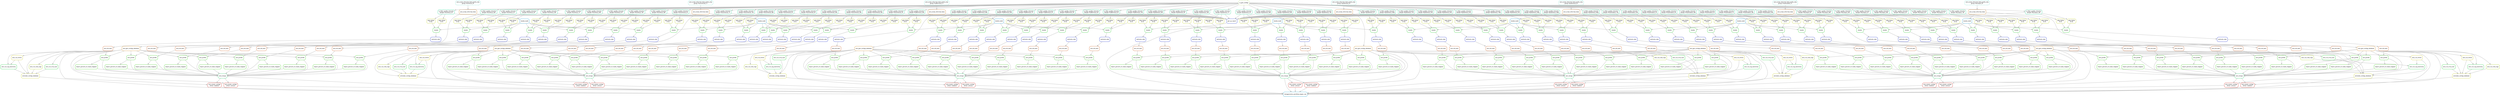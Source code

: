 digraph snakemake_dag {
    graph[bgcolor=white, margin=0];
    node[shape=box, style=rounded, fontname=sans,                 fontsize=10, penwidth=2];
    edge[penwidth=2, color=grey];
	0[label = "metagenomics_workflow_target_rule", color = "0.54 0.6 0.85", style="rounded"];
	1[label = "anvi_merge", color = "0.40 0.6 0.85", style="rounded"];
	2[label = "anvi_merge", color = "0.40 0.6 0.85", style="rounded"];
	3[label = "anvi_merge", color = "0.40 0.6 0.85", style="rounded"];
	4[label = "anvi_merge", color = "0.40 0.6 0.85", style="rounded"];
	5[label = "anvi_merge", color = "0.40 0.6 0.85", style="rounded"];
	6[label = "anvi_merge", color = "0.40 0.6 0.85", style="rounded"];
	7[label = "anvi_merge", color = "0.40 0.6 0.85", style="rounded"];
	8[label = "annotate_contigs_database", color = "0.17 0.6 0.85", style="rounded"];
	9[label = "annotate_contigs_database", color = "0.17 0.6 0.85", style="rounded"];
	10[label = "annotate_contigs_database", color = "0.17 0.6 0.85", style="rounded"];
	11[label = "annotate_contigs_database", color = "0.17 0.6 0.85", style="rounded"];
	12[label = "annotate_contigs_database", color = "0.17 0.6 0.85", style="rounded"];
	13[label = "annotate_contigs_database", color = "0.17 0.6 0.85", style="rounded"];
	14[label = "annotate_contigs_database", color = "0.17 0.6 0.85", style="rounded"];
	15[label = "gen_qc_report", color = "0.64 0.6 0.85", style="rounded"];
	16[label = "anvi_cluster_contigs\ndriver: concoct", color = "0.01 0.6 0.85", style="rounded"];
	17[label = "anvi_cluster_contigs\ndriver: concoct", color = "0.01 0.6 0.85", style="rounded"];
	18[label = "anvi_cluster_contigs\ndriver: concoct", color = "0.01 0.6 0.85", style="rounded"];
	19[label = "anvi_cluster_contigs\ndriver: concoct", color = "0.01 0.6 0.85", style="rounded"];
	20[label = "anvi_cluster_contigs\ndriver: concoct", color = "0.01 0.6 0.85", style="rounded"];
	21[label = "anvi_cluster_contigs\ndriver: concoct", color = "0.01 0.6 0.85", style="rounded"];
	22[label = "anvi_cluster_contigs\ndriver: concoct", color = "0.01 0.6 0.85", style="rounded"];
	23[label = "anvi_cluster_contigs\ndriver: maxbin2", color = "0.01 0.6 0.85", style="rounded"];
	24[label = "anvi_cluster_contigs\ndriver: maxbin2", color = "0.01 0.6 0.85", style="rounded"];
	25[label = "anvi_cluster_contigs\ndriver: maxbin2", color = "0.01 0.6 0.85", style="rounded"];
	26[label = "anvi_cluster_contigs\ndriver: maxbin2", color = "0.01 0.6 0.85", style="rounded"];
	27[label = "anvi_cluster_contigs\ndriver: maxbin2", color = "0.01 0.6 0.85", style="rounded"];
	28[label = "anvi_cluster_contigs\ndriver: maxbin2", color = "0.01 0.6 0.85", style="rounded"];
	29[label = "anvi_cluster_contigs\ndriver: maxbin2", color = "0.01 0.6 0.85", style="rounded"];
	30[label = "anvi_gen_contigs_database", color = "0.10 0.6 0.85", style="rounded"];
	31[label = "anvi_profile", color = "0.31 0.6 0.85", style="rounded"];
	32[label = "anvi_profile", color = "0.31 0.6 0.85", style="rounded"];
	33[label = "anvi_profile", color = "0.31 0.6 0.85", style="rounded"];
	34[label = "anvi_profile", color = "0.31 0.6 0.85", style="rounded"];
	35[label = "anvi_profile", color = "0.31 0.6 0.85", style="rounded"];
	36[label = "anvi_profile", color = "0.31 0.6 0.85", style="rounded"];
	37[label = "anvi_profile", color = "0.31 0.6 0.85", style="rounded"];
	38[label = "anvi_profile", color = "0.31 0.6 0.85", style="rounded"];
	39[label = "anvi_profile", color = "0.31 0.6 0.85", style="rounded"];
	40[label = "anvi_profile", color = "0.31 0.6 0.85", style="rounded"];
	41[label = "import_percent_of_reads_mapped", color = "0.30 0.6 0.85", style="rounded"];
	42[label = "import_percent_of_reads_mapped", color = "0.30 0.6 0.85", style="rounded"];
	43[label = "import_percent_of_reads_mapped", color = "0.30 0.6 0.85", style="rounded"];
	44[label = "import_percent_of_reads_mapped", color = "0.30 0.6 0.85", style="rounded"];
	45[label = "import_percent_of_reads_mapped", color = "0.30 0.6 0.85", style="rounded"];
	46[label = "import_percent_of_reads_mapped", color = "0.30 0.6 0.85", style="rounded"];
	47[label = "import_percent_of_reads_mapped", color = "0.30 0.6 0.85", style="rounded"];
	48[label = "import_percent_of_reads_mapped", color = "0.30 0.6 0.85", style="rounded"];
	49[label = "import_percent_of_reads_mapped", color = "0.30 0.6 0.85", style="rounded"];
	50[label = "import_percent_of_reads_mapped", color = "0.30 0.6 0.85", style="rounded"];
	51[label = "anvi_gen_contigs_database", color = "0.10 0.6 0.85", style="rounded"];
	52[label = "anvi_profile", color = "0.31 0.6 0.85", style="rounded"];
	53[label = "anvi_profile", color = "0.31 0.6 0.85", style="rounded"];
	54[label = "anvi_profile", color = "0.31 0.6 0.85", style="rounded"];
	55[label = "anvi_profile", color = "0.31 0.6 0.85", style="rounded"];
	56[label = "anvi_profile", color = "0.31 0.6 0.85", style="rounded"];
	57[label = "anvi_profile", color = "0.31 0.6 0.85", style="rounded"];
	58[label = "anvi_profile", color = "0.31 0.6 0.85", style="rounded"];
	59[label = "anvi_profile", color = "0.31 0.6 0.85", style="rounded"];
	60[label = "anvi_profile", color = "0.31 0.6 0.85", style="rounded"];
	61[label = "anvi_profile", color = "0.31 0.6 0.85", style="rounded"];
	62[label = "import_percent_of_reads_mapped", color = "0.30 0.6 0.85", style="rounded"];
	63[label = "import_percent_of_reads_mapped", color = "0.30 0.6 0.85", style="rounded"];
	64[label = "import_percent_of_reads_mapped", color = "0.30 0.6 0.85", style="rounded"];
	65[label = "import_percent_of_reads_mapped", color = "0.30 0.6 0.85", style="rounded"];
	66[label = "import_percent_of_reads_mapped", color = "0.30 0.6 0.85", style="rounded"];
	67[label = "import_percent_of_reads_mapped", color = "0.30 0.6 0.85", style="rounded"];
	68[label = "import_percent_of_reads_mapped", color = "0.30 0.6 0.85", style="rounded"];
	69[label = "import_percent_of_reads_mapped", color = "0.30 0.6 0.85", style="rounded"];
	70[label = "import_percent_of_reads_mapped", color = "0.30 0.6 0.85", style="rounded"];
	71[label = "import_percent_of_reads_mapped", color = "0.30 0.6 0.85", style="rounded"];
	72[label = "anvi_gen_contigs_database", color = "0.10 0.6 0.85", style="rounded"];
	73[label = "anvi_profile", color = "0.31 0.6 0.85", style="rounded"];
	74[label = "anvi_profile", color = "0.31 0.6 0.85", style="rounded"];
	75[label = "anvi_profile", color = "0.31 0.6 0.85", style="rounded"];
	76[label = "anvi_profile", color = "0.31 0.6 0.85", style="rounded"];
	77[label = "anvi_profile", color = "0.31 0.6 0.85", style="rounded"];
	78[label = "anvi_profile", color = "0.31 0.6 0.85", style="rounded"];
	79[label = "anvi_profile", color = "0.31 0.6 0.85", style="rounded"];
	80[label = "anvi_profile", color = "0.31 0.6 0.85", style="rounded"];
	81[label = "anvi_profile", color = "0.31 0.6 0.85", style="rounded"];
	82[label = "anvi_profile", color = "0.31 0.6 0.85", style="rounded"];
	83[label = "import_percent_of_reads_mapped", color = "0.30 0.6 0.85", style="rounded"];
	84[label = "import_percent_of_reads_mapped", color = "0.30 0.6 0.85", style="rounded"];
	85[label = "import_percent_of_reads_mapped", color = "0.30 0.6 0.85", style="rounded"];
	86[label = "import_percent_of_reads_mapped", color = "0.30 0.6 0.85", style="rounded"];
	87[label = "import_percent_of_reads_mapped", color = "0.30 0.6 0.85", style="rounded"];
	88[label = "import_percent_of_reads_mapped", color = "0.30 0.6 0.85", style="rounded"];
	89[label = "import_percent_of_reads_mapped", color = "0.30 0.6 0.85", style="rounded"];
	90[label = "import_percent_of_reads_mapped", color = "0.30 0.6 0.85", style="rounded"];
	91[label = "import_percent_of_reads_mapped", color = "0.30 0.6 0.85", style="rounded"];
	92[label = "import_percent_of_reads_mapped", color = "0.30 0.6 0.85", style="rounded"];
	93[label = "anvi_gen_contigs_database", color = "0.10 0.6 0.85", style="rounded"];
	94[label = "anvi_profile", color = "0.31 0.6 0.85", style="rounded"];
	95[label = "anvi_profile", color = "0.31 0.6 0.85", style="rounded"];
	96[label = "anvi_profile", color = "0.31 0.6 0.85", style="rounded"];
	97[label = "anvi_profile", color = "0.31 0.6 0.85", style="rounded"];
	98[label = "anvi_profile", color = "0.31 0.6 0.85", style="rounded"];
	99[label = "anvi_profile", color = "0.31 0.6 0.85", style="rounded"];
	100[label = "anvi_profile", color = "0.31 0.6 0.85", style="rounded"];
	101[label = "anvi_profile", color = "0.31 0.6 0.85", style="rounded"];
	102[label = "anvi_profile", color = "0.31 0.6 0.85", style="rounded"];
	103[label = "anvi_profile", color = "0.31 0.6 0.85", style="rounded"];
	104[label = "import_percent_of_reads_mapped", color = "0.30 0.6 0.85", style="rounded"];
	105[label = "import_percent_of_reads_mapped", color = "0.30 0.6 0.85", style="rounded"];
	106[label = "import_percent_of_reads_mapped", color = "0.30 0.6 0.85", style="rounded"];
	107[label = "import_percent_of_reads_mapped", color = "0.30 0.6 0.85", style="rounded"];
	108[label = "import_percent_of_reads_mapped", color = "0.30 0.6 0.85", style="rounded"];
	109[label = "import_percent_of_reads_mapped", color = "0.30 0.6 0.85", style="rounded"];
	110[label = "import_percent_of_reads_mapped", color = "0.30 0.6 0.85", style="rounded"];
	111[label = "import_percent_of_reads_mapped", color = "0.30 0.6 0.85", style="rounded"];
	112[label = "import_percent_of_reads_mapped", color = "0.30 0.6 0.85", style="rounded"];
	113[label = "import_percent_of_reads_mapped", color = "0.30 0.6 0.85", style="rounded"];
	114[label = "anvi_gen_contigs_database", color = "0.10 0.6 0.85", style="rounded"];
	115[label = "anvi_profile", color = "0.31 0.6 0.85", style="rounded"];
	116[label = "anvi_profile", color = "0.31 0.6 0.85", style="rounded"];
	117[label = "anvi_profile", color = "0.31 0.6 0.85", style="rounded"];
	118[label = "anvi_profile", color = "0.31 0.6 0.85", style="rounded"];
	119[label = "anvi_profile", color = "0.31 0.6 0.85", style="rounded"];
	120[label = "anvi_profile", color = "0.31 0.6 0.85", style="rounded"];
	121[label = "anvi_profile", color = "0.31 0.6 0.85", style="rounded"];
	122[label = "anvi_profile", color = "0.31 0.6 0.85", style="rounded"];
	123[label = "anvi_profile", color = "0.31 0.6 0.85", style="rounded"];
	124[label = "anvi_profile", color = "0.31 0.6 0.85", style="rounded"];
	125[label = "import_percent_of_reads_mapped", color = "0.30 0.6 0.85", style="rounded"];
	126[label = "import_percent_of_reads_mapped", color = "0.30 0.6 0.85", style="rounded"];
	127[label = "import_percent_of_reads_mapped", color = "0.30 0.6 0.85", style="rounded"];
	128[label = "import_percent_of_reads_mapped", color = "0.30 0.6 0.85", style="rounded"];
	129[label = "import_percent_of_reads_mapped", color = "0.30 0.6 0.85", style="rounded"];
	130[label = "import_percent_of_reads_mapped", color = "0.30 0.6 0.85", style="rounded"];
	131[label = "import_percent_of_reads_mapped", color = "0.30 0.6 0.85", style="rounded"];
	132[label = "import_percent_of_reads_mapped", color = "0.30 0.6 0.85", style="rounded"];
	133[label = "import_percent_of_reads_mapped", color = "0.30 0.6 0.85", style="rounded"];
	134[label = "import_percent_of_reads_mapped", color = "0.30 0.6 0.85", style="rounded"];
	135[label = "anvi_gen_contigs_database", color = "0.10 0.6 0.85", style="rounded"];
	136[label = "anvi_profile", color = "0.31 0.6 0.85", style="rounded"];
	137[label = "anvi_profile", color = "0.31 0.6 0.85", style="rounded"];
	138[label = "anvi_profile", color = "0.31 0.6 0.85", style="rounded"];
	139[label = "anvi_profile", color = "0.31 0.6 0.85", style="rounded"];
	140[label = "anvi_profile", color = "0.31 0.6 0.85", style="rounded"];
	141[label = "anvi_profile", color = "0.31 0.6 0.85", style="rounded"];
	142[label = "anvi_profile", color = "0.31 0.6 0.85", style="rounded"];
	143[label = "anvi_profile", color = "0.31 0.6 0.85", style="rounded"];
	144[label = "anvi_profile", color = "0.31 0.6 0.85", style="rounded"];
	145[label = "anvi_profile", color = "0.31 0.6 0.85", style="rounded"];
	146[label = "import_percent_of_reads_mapped", color = "0.30 0.6 0.85", style="rounded"];
	147[label = "import_percent_of_reads_mapped", color = "0.30 0.6 0.85", style="rounded"];
	148[label = "import_percent_of_reads_mapped", color = "0.30 0.6 0.85", style="rounded"];
	149[label = "import_percent_of_reads_mapped", color = "0.30 0.6 0.85", style="rounded"];
	150[label = "import_percent_of_reads_mapped", color = "0.30 0.6 0.85", style="rounded"];
	151[label = "import_percent_of_reads_mapped", color = "0.30 0.6 0.85", style="rounded"];
	152[label = "import_percent_of_reads_mapped", color = "0.30 0.6 0.85", style="rounded"];
	153[label = "import_percent_of_reads_mapped", color = "0.30 0.6 0.85", style="rounded"];
	154[label = "import_percent_of_reads_mapped", color = "0.30 0.6 0.85", style="rounded"];
	155[label = "import_percent_of_reads_mapped", color = "0.30 0.6 0.85", style="rounded"];
	156[label = "anvi_gen_contigs_database", color = "0.10 0.6 0.85", style="rounded"];
	157[label = "anvi_profile", color = "0.31 0.6 0.85", style="rounded"];
	158[label = "anvi_profile", color = "0.31 0.6 0.85", style="rounded"];
	159[label = "anvi_profile", color = "0.31 0.6 0.85", style="rounded"];
	160[label = "anvi_profile", color = "0.31 0.6 0.85", style="rounded"];
	161[label = "anvi_profile", color = "0.31 0.6 0.85", style="rounded"];
	162[label = "anvi_profile", color = "0.31 0.6 0.85", style="rounded"];
	163[label = "anvi_profile", color = "0.31 0.6 0.85", style="rounded"];
	164[label = "anvi_profile", color = "0.31 0.6 0.85", style="rounded"];
	165[label = "anvi_profile", color = "0.31 0.6 0.85", style="rounded"];
	166[label = "import_percent_of_reads_mapped", color = "0.30 0.6 0.85", style="rounded"];
	167[label = "import_percent_of_reads_mapped", color = "0.30 0.6 0.85", style="rounded"];
	168[label = "import_percent_of_reads_mapped", color = "0.30 0.6 0.85", style="rounded"];
	169[label = "import_percent_of_reads_mapped", color = "0.30 0.6 0.85", style="rounded"];
	170[label = "import_percent_of_reads_mapped", color = "0.30 0.6 0.85", style="rounded"];
	171[label = "import_percent_of_reads_mapped", color = "0.30 0.6 0.85", style="rounded"];
	172[label = "import_percent_of_reads_mapped", color = "0.30 0.6 0.85", style="rounded"];
	173[label = "import_percent_of_reads_mapped", color = "0.30 0.6 0.85", style="rounded"];
	174[label = "import_percent_of_reads_mapped", color = "0.30 0.6 0.85", style="rounded"];
	175[label = "anvi_run_hmms", color = "0.16 0.6 0.85", style="rounded"];
	176[label = "anvi_run_ncbi_cogs", color = "0.20 0.6 0.85", style="rounded"];
	177[label = "anvi_run_scg_taxonomy", color = "0.37 0.6 0.85", style="rounded"];
	178[label = "anvi_run_trna_scan", color = "0.35 0.6 0.85", style="rounded"];
	179[label = "anvi_run_hmms", color = "0.16 0.6 0.85", style="rounded"];
	180[label = "anvi_run_ncbi_cogs", color = "0.20 0.6 0.85", style="rounded"];
	181[label = "anvi_run_scg_taxonomy", color = "0.37 0.6 0.85", style="rounded"];
	182[label = "anvi_run_trna_scan", color = "0.35 0.6 0.85", style="rounded"];
	183[label = "anvi_run_hmms", color = "0.16 0.6 0.85", style="rounded"];
	184[label = "anvi_run_ncbi_cogs", color = "0.20 0.6 0.85", style="rounded"];
	185[label = "anvi_run_scg_taxonomy", color = "0.37 0.6 0.85", style="rounded"];
	186[label = "anvi_run_trna_scan", color = "0.35 0.6 0.85", style="rounded"];
	187[label = "anvi_run_hmms", color = "0.16 0.6 0.85", style="rounded"];
	188[label = "anvi_run_ncbi_cogs", color = "0.20 0.6 0.85", style="rounded"];
	189[label = "anvi_run_scg_taxonomy", color = "0.37 0.6 0.85", style="rounded"];
	190[label = "anvi_run_trna_scan", color = "0.35 0.6 0.85", style="rounded"];
	191[label = "anvi_run_hmms", color = "0.16 0.6 0.85", style="rounded"];
	192[label = "anvi_run_ncbi_cogs", color = "0.20 0.6 0.85", style="rounded"];
	193[label = "anvi_run_scg_taxonomy", color = "0.37 0.6 0.85", style="rounded"];
	194[label = "anvi_run_trna_scan", color = "0.35 0.6 0.85", style="rounded"];
	195[label = "anvi_run_hmms", color = "0.16 0.6 0.85", style="rounded"];
	196[label = "anvi_run_ncbi_cogs", color = "0.20 0.6 0.85", style="rounded"];
	197[label = "anvi_run_scg_taxonomy", color = "0.37 0.6 0.85", style="rounded"];
	198[label = "anvi_run_trna_scan", color = "0.35 0.6 0.85", style="rounded"];
	199[label = "anvi_run_hmms", color = "0.16 0.6 0.85", style="rounded"];
	200[label = "anvi_run_ncbi_cogs", color = "0.20 0.6 0.85", style="rounded"];
	201[label = "anvi_run_scg_taxonomy", color = "0.37 0.6 0.85", style="rounded"];
	202[label = "anvi_run_trna_scan", color = "0.35 0.6 0.85", style="rounded"];
	203[label = "iu_filter_quality_minoche\nsample: Pleucopus_1F", color = "0.44 0.6 0.85", style="rounded"];
	204[label = "iu_filter_quality_minoche\nsample: Pleucopus_2F", color = "0.44 0.6 0.85", style="rounded"];
	205[label = "iu_filter_quality_minoche\nsample: Pleucopus_3F", color = "0.44 0.6 0.85", style="rounded"];
	206[label = "iu_filter_quality_minoche\nsample: Pleucopus_4F", color = "0.44 0.6 0.85", style="rounded"];
	207[label = "iu_filter_quality_minoche\nsample: Pleucopus_5F", color = "0.44 0.6 0.85", style="rounded"];
	208[label = "iu_filter_quality_minoche\nsample: Pleucopus_1M", color = "0.44 0.6 0.85", style="rounded"];
	209[label = "iu_filter_quality_minoche\nsample: Pleucopus_2M", color = "0.44 0.6 0.85", style="rounded"];
	210[label = "iu_filter_quality_minoche\nsample: Pleucopus_3M", color = "0.44 0.6 0.85", style="rounded"];
	211[label = "iu_filter_quality_minoche\nsample: Pleucopus_4M", color = "0.44 0.6 0.85", style="rounded"];
	212[label = "iu_filter_quality_minoche\nsample: Pleucopus_5M", color = "0.44 0.6 0.85", style="rounded"];
	213[label = "iu_filter_quality_minoche\nsample: Peremicus_1F", color = "0.44 0.6 0.85", style="rounded"];
	214[label = "iu_filter_quality_minoche\nsample: Peremicus_2F", color = "0.44 0.6 0.85", style="rounded"];
	215[label = "iu_filter_quality_minoche\nsample: Peremicus_3F", color = "0.44 0.6 0.85", style="rounded"];
	216[label = "iu_filter_quality_minoche\nsample: Peremicus_4F", color = "0.44 0.6 0.85", style="rounded"];
	217[label = "iu_filter_quality_minoche\nsample: Peremicus_5F", color = "0.44 0.6 0.85", style="rounded"];
	218[label = "iu_filter_quality_minoche\nsample: Peremicus_1M", color = "0.44 0.6 0.85", style="rounded"];
	219[label = "iu_filter_quality_minoche\nsample: Peremicus_2M", color = "0.44 0.6 0.85", style="rounded"];
	220[label = "iu_filter_quality_minoche\nsample: Peremicus_3M", color = "0.44 0.6 0.85", style="rounded"];
	221[label = "iu_filter_quality_minoche\nsample: Peremicus_4M", color = "0.44 0.6 0.85", style="rounded"];
	222[label = "iu_filter_quality_minoche\nsample: Peremicus_5M", color = "0.44 0.6 0.85", style="rounded"];
	223[label = "iu_filter_quality_minoche\nsample: Psonoriensis_3F", color = "0.44 0.6 0.85", style="rounded"];
	224[label = "iu_filter_quality_minoche\nsample: Psonoriensis_4F", color = "0.44 0.6 0.85", style="rounded"];
	225[label = "iu_filter_quality_minoche\nsample: Psonoriensis_5F", color = "0.44 0.6 0.85", style="rounded"];
	226[label = "iu_filter_quality_minoche\nsample: Psonoriensis_2F", color = "0.44 0.6 0.85", style="rounded"];
	227[label = "iu_filter_quality_minoche\nsample: Psonoriensis_1F", color = "0.44 0.6 0.85", style="rounded"];
	228[label = "iu_filter_quality_minoche\nsample: Psonoriensis_1M", color = "0.44 0.6 0.85", style="rounded"];
	229[label = "iu_filter_quality_minoche\nsample: Psonoriensis_4M", color = "0.44 0.6 0.85", style="rounded"];
	230[label = "iu_filter_quality_minoche\nsample: Psonoriensis_3M", color = "0.44 0.6 0.85", style="rounded"];
	231[label = "iu_filter_quality_minoche\nsample: Psonoriensis_2M", color = "0.44 0.6 0.85", style="rounded"];
	232[label = "iu_filter_quality_minoche\nsample: Psonoriensis_5M", color = "0.44 0.6 0.85", style="rounded"];
	233[label = "iu_filter_quality_minoche\nsample: Pcalifornicus_1F", color = "0.44 0.6 0.85", style="rounded"];
	234[label = "iu_filter_quality_minoche\nsample: Pcalifornicus_2F", color = "0.44 0.6 0.85", style="rounded"];
	235[label = "iu_filter_quality_minoche\nsample: Pcalifornicus_3F", color = "0.44 0.6 0.85", style="rounded"];
	236[label = "iu_filter_quality_minoche\nsample: Pcalifornicus_4F", color = "0.44 0.6 0.85", style="rounded"];
	237[label = "iu_filter_quality_minoche\nsample: Pcalifornicus_5F", color = "0.44 0.6 0.85", style="rounded"];
	238[label = "iu_filter_quality_minoche\nsample: Pcalifornicus_1M", color = "0.44 0.6 0.85", style="rounded"];
	239[label = "iu_filter_quality_minoche\nsample: Pcalifornicus_2M", color = "0.44 0.6 0.85", style="rounded"];
	240[label = "iu_filter_quality_minoche\nsample: Pcalifornicus_3M", color = "0.44 0.6 0.85", style="rounded"];
	241[label = "iu_filter_quality_minoche\nsample: Pcalifornicus_4M", color = "0.44 0.6 0.85", style="rounded"];
	242[label = "iu_filter_quality_minoche\nsample: Pcalifornicus_5M", color = "0.44 0.6 0.85", style="rounded"];
	243[label = "iu_filter_quality_minoche\nsample: Ppolionotus_1F", color = "0.44 0.6 0.85", style="rounded"];
	244[label = "iu_filter_quality_minoche\nsample: Ppolionotus_1Fa", color = "0.44 0.6 0.85", style="rounded"];
	245[label = "iu_filter_quality_minoche\nsample: Ppolionotus_2F", color = "0.44 0.6 0.85", style="rounded"];
	246[label = "iu_filter_quality_minoche\nsample: Ppolionotus_2Fa", color = "0.44 0.6 0.85", style="rounded"];
	247[label = "iu_filter_quality_minoche\nsample: Ppolionotus_3F", color = "0.44 0.6 0.85", style="rounded"];
	248[label = "iu_filter_quality_minoche\nsample: Ppolionotus_3Fa", color = "0.44 0.6 0.85", style="rounded"];
	249[label = "iu_filter_quality_minoche\nsample: Ppolionotus_4F", color = "0.44 0.6 0.85", style="rounded"];
	250[label = "iu_filter_quality_minoche\nsample: Ppolionotus_4Fa", color = "0.44 0.6 0.85", style="rounded"];
	251[label = "iu_filter_quality_minoche\nsample: Ppolionotus_5F", color = "0.44 0.6 0.85", style="rounded"];
	252[label = "iu_filter_quality_minoche\nsample: Ppolionotus_5Fa", color = "0.44 0.6 0.85", style="rounded"];
	253[label = "iu_filter_quality_minoche\nsample: Ppolionotus_1M", color = "0.44 0.6 0.85", style="rounded"];
	254[label = "iu_filter_quality_minoche\nsample: Ppolionotus_1Ma", color = "0.44 0.6 0.85", style="rounded"];
	255[label = "iu_filter_quality_minoche\nsample: Ppolionotus_2M", color = "0.44 0.6 0.85", style="rounded"];
	256[label = "iu_filter_quality_minoche\nsample: Ppolionotus_2Ma", color = "0.44 0.6 0.85", style="rounded"];
	257[label = "iu_filter_quality_minoche\nsample: Ppolionotus_3M", color = "0.44 0.6 0.85", style="rounded"];
	258[label = "iu_filter_quality_minoche\nsample: Ppolionotus_3Ma", color = "0.44 0.6 0.85", style="rounded"];
	259[label = "iu_filter_quality_minoche\nsample: Ppolionotus_4M", color = "0.44 0.6 0.85", style="rounded"];
	260[label = "iu_filter_quality_minoche\nsample: Ppolionotus_4Ma", color = "0.44 0.6 0.85", style="rounded"];
	261[label = "iu_filter_quality_minoche\nsample: Ppolionotus_5M", color = "0.44 0.6 0.85", style="rounded"];
	262[label = "iu_filter_quality_minoche\nsample: Ppolionotus_5Ma", color = "0.44 0.6 0.85", style="rounded"];
	263[label = "iu_filter_quality_minoche\nsample: Pmaniculatus_1F", color = "0.44 0.6 0.85", style="rounded"];
	264[label = "iu_filter_quality_minoche\nsample: Pmaniculatus_2F", color = "0.44 0.6 0.85", style="rounded"];
	265[label = "iu_filter_quality_minoche\nsample: Pmaniculatus_4F", color = "0.44 0.6 0.85", style="rounded"];
	266[label = "iu_filter_quality_minoche\nsample: Pmaniculatus_5F", color = "0.44 0.6 0.85", style="rounded"];
	267[label = "iu_filter_quality_minoche\nsample: Pmaniculatus_1M", color = "0.44 0.6 0.85", style="rounded"];
	268[label = "iu_filter_quality_minoche\nsample: Pmaniculatus_2M", color = "0.44 0.6 0.85", style="rounded"];
	269[label = "iu_filter_quality_minoche\nsample: Pmaniculatus_3M", color = "0.44 0.6 0.85", style="rounded"];
	270[label = "iu_filter_quality_minoche\nsample: Pmaniculatus_4M", color = "0.44 0.6 0.85", style="rounded"];
	271[label = "iu_filter_quality_minoche\nsample: Pmaniculatus_5M", color = "0.44 0.6 0.85", style="rounded"];
	272[label = "anvi_script_reformat_fasta", color = "0.09 0.6 0.85", style="rounded"];
	273[label = "anvi_init_bam", color = "0.06 0.6 0.85", style="rounded"];
	274[label = "anvi_init_bam", color = "0.06 0.6 0.85", style="rounded"];
	275[label = "anvi_init_bam", color = "0.06 0.6 0.85", style="rounded"];
	276[label = "anvi_init_bam", color = "0.06 0.6 0.85", style="rounded"];
	277[label = "anvi_init_bam", color = "0.06 0.6 0.85", style="rounded"];
	278[label = "anvi_init_bam", color = "0.06 0.6 0.85", style="rounded"];
	279[label = "anvi_init_bam", color = "0.06 0.6 0.85", style="rounded"];
	280[label = "anvi_init_bam", color = "0.06 0.6 0.85", style="rounded"];
	281[label = "anvi_init_bam", color = "0.06 0.6 0.85", style="rounded"];
	282[label = "anvi_init_bam", color = "0.06 0.6 0.85", style="rounded"];
	283[label = "anvi_script_reformat_fasta", color = "0.09 0.6 0.85", style="rounded"];
	284[label = "anvi_init_bam", color = "0.06 0.6 0.85", style="rounded"];
	285[label = "anvi_init_bam", color = "0.06 0.6 0.85", style="rounded"];
	286[label = "anvi_init_bam", color = "0.06 0.6 0.85", style="rounded"];
	287[label = "anvi_init_bam", color = "0.06 0.6 0.85", style="rounded"];
	288[label = "anvi_init_bam", color = "0.06 0.6 0.85", style="rounded"];
	289[label = "anvi_init_bam", color = "0.06 0.6 0.85", style="rounded"];
	290[label = "anvi_init_bam", color = "0.06 0.6 0.85", style="rounded"];
	291[label = "anvi_init_bam", color = "0.06 0.6 0.85", style="rounded"];
	292[label = "anvi_init_bam", color = "0.06 0.6 0.85", style="rounded"];
	293[label = "anvi_init_bam", color = "0.06 0.6 0.85", style="rounded"];
	294[label = "anvi_script_reformat_fasta", color = "0.09 0.6 0.85", style="rounded"];
	295[label = "anvi_init_bam", color = "0.06 0.6 0.85", style="rounded"];
	296[label = "anvi_init_bam", color = "0.06 0.6 0.85", style="rounded"];
	297[label = "anvi_init_bam", color = "0.06 0.6 0.85", style="rounded"];
	298[label = "anvi_init_bam", color = "0.06 0.6 0.85", style="rounded"];
	299[label = "anvi_init_bam", color = "0.06 0.6 0.85", style="rounded"];
	300[label = "anvi_init_bam", color = "0.06 0.6 0.85", style="rounded"];
	301[label = "anvi_init_bam", color = "0.06 0.6 0.85", style="rounded"];
	302[label = "anvi_init_bam", color = "0.06 0.6 0.85", style="rounded"];
	303[label = "anvi_init_bam", color = "0.06 0.6 0.85", style="rounded"];
	304[label = "anvi_init_bam", color = "0.06 0.6 0.85", style="rounded"];
	305[label = "anvi_script_reformat_fasta", color = "0.09 0.6 0.85", style="rounded"];
	306[label = "anvi_init_bam", color = "0.06 0.6 0.85", style="rounded"];
	307[label = "anvi_init_bam", color = "0.06 0.6 0.85", style="rounded"];
	308[label = "anvi_init_bam", color = "0.06 0.6 0.85", style="rounded"];
	309[label = "anvi_init_bam", color = "0.06 0.6 0.85", style="rounded"];
	310[label = "anvi_init_bam", color = "0.06 0.6 0.85", style="rounded"];
	311[label = "anvi_init_bam", color = "0.06 0.6 0.85", style="rounded"];
	312[label = "anvi_init_bam", color = "0.06 0.6 0.85", style="rounded"];
	313[label = "anvi_init_bam", color = "0.06 0.6 0.85", style="rounded"];
	314[label = "anvi_init_bam", color = "0.06 0.6 0.85", style="rounded"];
	315[label = "anvi_init_bam", color = "0.06 0.6 0.85", style="rounded"];
	316[label = "anvi_script_reformat_fasta", color = "0.09 0.6 0.85", style="rounded"];
	317[label = "anvi_init_bam", color = "0.06 0.6 0.85", style="rounded"];
	318[label = "anvi_init_bam", color = "0.06 0.6 0.85", style="rounded"];
	319[label = "anvi_init_bam", color = "0.06 0.6 0.85", style="rounded"];
	320[label = "anvi_init_bam", color = "0.06 0.6 0.85", style="rounded"];
	321[label = "anvi_init_bam", color = "0.06 0.6 0.85", style="rounded"];
	322[label = "anvi_init_bam", color = "0.06 0.6 0.85", style="rounded"];
	323[label = "anvi_init_bam", color = "0.06 0.6 0.85", style="rounded"];
	324[label = "anvi_init_bam", color = "0.06 0.6 0.85", style="rounded"];
	325[label = "anvi_init_bam", color = "0.06 0.6 0.85", style="rounded"];
	326[label = "anvi_init_bam", color = "0.06 0.6 0.85", style="rounded"];
	327[label = "anvi_script_reformat_fasta", color = "0.09 0.6 0.85", style="rounded"];
	328[label = "anvi_init_bam", color = "0.06 0.6 0.85", style="rounded"];
	329[label = "anvi_init_bam", color = "0.06 0.6 0.85", style="rounded"];
	330[label = "anvi_init_bam", color = "0.06 0.6 0.85", style="rounded"];
	331[label = "anvi_init_bam", color = "0.06 0.6 0.85", style="rounded"];
	332[label = "anvi_init_bam", color = "0.06 0.6 0.85", style="rounded"];
	333[label = "anvi_init_bam", color = "0.06 0.6 0.85", style="rounded"];
	334[label = "anvi_init_bam", color = "0.06 0.6 0.85", style="rounded"];
	335[label = "anvi_init_bam", color = "0.06 0.6 0.85", style="rounded"];
	336[label = "anvi_init_bam", color = "0.06 0.6 0.85", style="rounded"];
	337[label = "anvi_init_bam", color = "0.06 0.6 0.85", style="rounded"];
	338[label = "anvi_script_reformat_fasta", color = "0.09 0.6 0.85", style="rounded"];
	339[label = "anvi_init_bam", color = "0.06 0.6 0.85", style="rounded"];
	340[label = "anvi_init_bam", color = "0.06 0.6 0.85", style="rounded"];
	341[label = "anvi_init_bam", color = "0.06 0.6 0.85", style="rounded"];
	342[label = "anvi_init_bam", color = "0.06 0.6 0.85", style="rounded"];
	343[label = "anvi_init_bam", color = "0.06 0.6 0.85", style="rounded"];
	344[label = "anvi_init_bam", color = "0.06 0.6 0.85", style="rounded"];
	345[label = "anvi_init_bam", color = "0.06 0.6 0.85", style="rounded"];
	346[label = "anvi_init_bam", color = "0.06 0.6 0.85", style="rounded"];
	347[label = "anvi_init_bam", color = "0.06 0.6 0.85", style="rounded"];
	348[label = "iu_gen_configs", color = "0.23 0.6 0.85", style="rounded,dashed"];
	349[label = "anvi_script_reformat_fasta_prefix_only\ngroup: Pleucopus_3F", color = "0.47 0.6 0.85", style="rounded,dashed"];
	350[label = "samtools_view", color = "0.65 0.6 0.85", style="rounded"];
	351[label = "samtools_view", color = "0.65 0.6 0.85", style="rounded"];
	352[label = "samtools_view", color = "0.65 0.6 0.85", style="rounded"];
	353[label = "samtools_view", color = "0.65 0.6 0.85", style="rounded"];
	354[label = "samtools_view", color = "0.65 0.6 0.85", style="rounded"];
	355[label = "samtools_view", color = "0.65 0.6 0.85", style="rounded"];
	356[label = "samtools_view", color = "0.65 0.6 0.85", style="rounded"];
	357[label = "samtools_view", color = "0.65 0.6 0.85", style="rounded"];
	358[label = "samtools_view", color = "0.65 0.6 0.85", style="rounded"];
	359[label = "samtools_view", color = "0.65 0.6 0.85", style="rounded"];
	360[label = "anvi_script_reformat_fasta_prefix_only\ngroup: Peremicus_3F", color = "0.47 0.6 0.85", style="rounded,dashed"];
	361[label = "samtools_view", color = "0.65 0.6 0.85", style="rounded"];
	362[label = "samtools_view", color = "0.65 0.6 0.85", style="rounded"];
	363[label = "samtools_view", color = "0.65 0.6 0.85", style="rounded"];
	364[label = "samtools_view", color = "0.65 0.6 0.85", style="rounded"];
	365[label = "samtools_view", color = "0.65 0.6 0.85", style="rounded"];
	366[label = "samtools_view", color = "0.65 0.6 0.85", style="rounded"];
	367[label = "samtools_view", color = "0.65 0.6 0.85", style="rounded"];
	368[label = "samtools_view", color = "0.65 0.6 0.85", style="rounded"];
	369[label = "samtools_view", color = "0.65 0.6 0.85", style="rounded"];
	370[label = "samtools_view", color = "0.65 0.6 0.85", style="rounded"];
	371[label = "anvi_script_reformat_fasta_prefix_only\ngroup: Psonoriensis_1F", color = "0.47 0.6 0.85", style="rounded,dashed"];
	372[label = "samtools_view", color = "0.65 0.6 0.85", style="rounded"];
	373[label = "samtools_view", color = "0.65 0.6 0.85", style="rounded"];
	374[label = "samtools_view", color = "0.65 0.6 0.85", style="rounded"];
	375[label = "samtools_view", color = "0.65 0.6 0.85", style="rounded"];
	376[label = "samtools_view", color = "0.65 0.6 0.85", style="rounded"];
	377[label = "samtools_view", color = "0.65 0.6 0.85", style="rounded"];
	378[label = "samtools_view", color = "0.65 0.6 0.85", style="rounded"];
	379[label = "samtools_view", color = "0.65 0.6 0.85", style="rounded"];
	380[label = "samtools_view", color = "0.65 0.6 0.85", style="rounded"];
	381[label = "samtools_view", color = "0.65 0.6 0.85", style="rounded"];
	382[label = "anvi_script_reformat_fasta_prefix_only\ngroup: Pcalifornicus_1F", color = "0.47 0.6 0.85", style="rounded,dashed"];
	383[label = "samtools_view", color = "0.65 0.6 0.85", style="rounded"];
	384[label = "samtools_view", color = "0.65 0.6 0.85", style="rounded"];
	385[label = "samtools_view", color = "0.65 0.6 0.85", style="rounded"];
	386[label = "samtools_view", color = "0.65 0.6 0.85", style="rounded"];
	387[label = "samtools_view", color = "0.65 0.6 0.85", style="rounded"];
	388[label = "samtools_view", color = "0.65 0.6 0.85", style="rounded"];
	389[label = "samtools_view", color = "0.65 0.6 0.85", style="rounded"];
	390[label = "samtools_view", color = "0.65 0.6 0.85", style="rounded"];
	391[label = "samtools_view", color = "0.65 0.6 0.85", style="rounded"];
	392[label = "samtools_view", color = "0.65 0.6 0.85", style="rounded"];
	393[label = "anvi_script_reformat_fasta_prefix_only\ngroup: Ppolionotus_3F", color = "0.47 0.6 0.85", style="rounded,dashed"];
	394[label = "samtools_view", color = "0.65 0.6 0.85", style="rounded"];
	395[label = "samtools_view", color = "0.65 0.6 0.85", style="rounded"];
	396[label = "samtools_view", color = "0.65 0.6 0.85", style="rounded"];
	397[label = "samtools_view", color = "0.65 0.6 0.85", style="rounded"];
	398[label = "samtools_view", color = "0.65 0.6 0.85", style="rounded"];
	399[label = "samtools_view", color = "0.65 0.6 0.85", style="rounded"];
	400[label = "samtools_view", color = "0.65 0.6 0.85", style="rounded"];
	401[label = "samtools_view", color = "0.65 0.6 0.85", style="rounded"];
	402[label = "samtools_view", color = "0.65 0.6 0.85", style="rounded"];
	403[label = "samtools_view", color = "0.65 0.6 0.85", style="rounded"];
	404[label = "anvi_script_reformat_fasta_prefix_only\ngroup: Ppolionotus_5F", color = "0.47 0.6 0.85", style="rounded,dashed"];
	405[label = "samtools_view", color = "0.65 0.6 0.85", style="rounded"];
	406[label = "samtools_view", color = "0.65 0.6 0.85", style="rounded"];
	407[label = "samtools_view", color = "0.65 0.6 0.85", style="rounded"];
	408[label = "samtools_view", color = "0.65 0.6 0.85", style="rounded"];
	409[label = "samtools_view", color = "0.65 0.6 0.85", style="rounded"];
	410[label = "samtools_view", color = "0.65 0.6 0.85", style="rounded"];
	411[label = "samtools_view", color = "0.65 0.6 0.85", style="rounded"];
	412[label = "samtools_view", color = "0.65 0.6 0.85", style="rounded"];
	413[label = "samtools_view", color = "0.65 0.6 0.85", style="rounded"];
	414[label = "samtools_view", color = "0.65 0.6 0.85", style="rounded"];
	415[label = "anvi_script_reformat_fasta_prefix_only\ngroup: Pmaniculatus_1F", color = "0.47 0.6 0.85", style="rounded,dashed"];
	416[label = "samtools_view", color = "0.65 0.6 0.85", style="rounded"];
	417[label = "samtools_view", color = "0.65 0.6 0.85", style="rounded"];
	418[label = "samtools_view", color = "0.65 0.6 0.85", style="rounded"];
	419[label = "samtools_view", color = "0.65 0.6 0.85", style="rounded"];
	420[label = "samtools_view", color = "0.65 0.6 0.85", style="rounded"];
	421[label = "samtools_view", color = "0.65 0.6 0.85", style="rounded"];
	422[label = "samtools_view", color = "0.65 0.6 0.85", style="rounded"];
	423[label = "samtools_view", color = "0.65 0.6 0.85", style="rounded"];
	424[label = "samtools_view", color = "0.65 0.6 0.85", style="rounded"];
	425[label = "bowtie", color = "0.34 0.6 0.85", style="rounded"];
	426[label = "bowtie", color = "0.34 0.6 0.85", style="rounded"];
	427[label = "bowtie", color = "0.34 0.6 0.85", style="rounded"];
	428[label = "bowtie", color = "0.34 0.6 0.85", style="rounded"];
	429[label = "bowtie", color = "0.34 0.6 0.85", style="rounded"];
	430[label = "bowtie", color = "0.34 0.6 0.85", style="rounded"];
	431[label = "bowtie", color = "0.34 0.6 0.85", style="rounded"];
	432[label = "bowtie", color = "0.34 0.6 0.85", style="rounded"];
	433[label = "bowtie", color = "0.34 0.6 0.85", style="rounded"];
	434[label = "bowtie", color = "0.34 0.6 0.85", style="rounded"];
	435[label = "bowtie", color = "0.34 0.6 0.85", style="rounded"];
	436[label = "bowtie", color = "0.34 0.6 0.85", style="rounded"];
	437[label = "bowtie", color = "0.34 0.6 0.85", style="rounded"];
	438[label = "bowtie", color = "0.34 0.6 0.85", style="rounded"];
	439[label = "bowtie", color = "0.34 0.6 0.85", style="rounded"];
	440[label = "bowtie", color = "0.34 0.6 0.85", style="rounded"];
	441[label = "bowtie", color = "0.34 0.6 0.85", style="rounded"];
	442[label = "bowtie", color = "0.34 0.6 0.85", style="rounded"];
	443[label = "bowtie", color = "0.34 0.6 0.85", style="rounded"];
	444[label = "bowtie", color = "0.34 0.6 0.85", style="rounded"];
	445[label = "bowtie", color = "0.34 0.6 0.85", style="rounded"];
	446[label = "bowtie", color = "0.34 0.6 0.85", style="rounded"];
	447[label = "bowtie", color = "0.34 0.6 0.85", style="rounded"];
	448[label = "bowtie", color = "0.34 0.6 0.85", style="rounded"];
	449[label = "bowtie", color = "0.34 0.6 0.85", style="rounded"];
	450[label = "bowtie", color = "0.34 0.6 0.85", style="rounded"];
	451[label = "bowtie", color = "0.34 0.6 0.85", style="rounded"];
	452[label = "bowtie", color = "0.34 0.6 0.85", style="rounded"];
	453[label = "bowtie", color = "0.34 0.6 0.85", style="rounded"];
	454[label = "bowtie", color = "0.34 0.6 0.85", style="rounded"];
	455[label = "bowtie", color = "0.34 0.6 0.85", style="rounded"];
	456[label = "bowtie", color = "0.34 0.6 0.85", style="rounded"];
	457[label = "bowtie", color = "0.34 0.6 0.85", style="rounded"];
	458[label = "bowtie", color = "0.34 0.6 0.85", style="rounded"];
	459[label = "bowtie", color = "0.34 0.6 0.85", style="rounded"];
	460[label = "bowtie", color = "0.34 0.6 0.85", style="rounded"];
	461[label = "bowtie", color = "0.34 0.6 0.85", style="rounded"];
	462[label = "bowtie", color = "0.34 0.6 0.85", style="rounded"];
	463[label = "bowtie", color = "0.34 0.6 0.85", style="rounded"];
	464[label = "bowtie", color = "0.34 0.6 0.85", style="rounded"];
	465[label = "bowtie", color = "0.34 0.6 0.85", style="rounded"];
	466[label = "bowtie", color = "0.34 0.6 0.85", style="rounded"];
	467[label = "bowtie", color = "0.34 0.6 0.85", style="rounded"];
	468[label = "bowtie", color = "0.34 0.6 0.85", style="rounded"];
	469[label = "bowtie", color = "0.34 0.6 0.85", style="rounded"];
	470[label = "bowtie", color = "0.34 0.6 0.85", style="rounded"];
	471[label = "bowtie", color = "0.34 0.6 0.85", style="rounded"];
	472[label = "bowtie", color = "0.34 0.6 0.85", style="rounded"];
	473[label = "bowtie", color = "0.34 0.6 0.85", style="rounded"];
	474[label = "bowtie", color = "0.34 0.6 0.85", style="rounded"];
	475[label = "bowtie", color = "0.34 0.6 0.85", style="rounded"];
	476[label = "bowtie", color = "0.34 0.6 0.85", style="rounded"];
	477[label = "bowtie", color = "0.34 0.6 0.85", style="rounded"];
	478[label = "bowtie", color = "0.34 0.6 0.85", style="rounded"];
	479[label = "bowtie", color = "0.34 0.6 0.85", style="rounded"];
	480[label = "bowtie", color = "0.34 0.6 0.85", style="rounded"];
	481[label = "bowtie", color = "0.34 0.6 0.85", style="rounded"];
	482[label = "bowtie", color = "0.34 0.6 0.85", style="rounded"];
	483[label = "bowtie", color = "0.34 0.6 0.85", style="rounded"];
	484[label = "bowtie", color = "0.34 0.6 0.85", style="rounded"];
	485[label = "bowtie", color = "0.34 0.6 0.85", style="rounded"];
	486[label = "bowtie", color = "0.34 0.6 0.85", style="rounded"];
	487[label = "bowtie", color = "0.34 0.6 0.85", style="rounded"];
	488[label = "bowtie", color = "0.34 0.6 0.85", style="rounded"];
	489[label = "bowtie", color = "0.34 0.6 0.85", style="rounded"];
	490[label = "bowtie", color = "0.34 0.6 0.85", style="rounded"];
	491[label = "bowtie", color = "0.34 0.6 0.85", style="rounded"];
	492[label = "bowtie", color = "0.34 0.6 0.85", style="rounded"];
	493[label = "bowtie", color = "0.34 0.6 0.85", style="rounded"];
	494[label = "bowtie_build", color = "0.55 0.6 0.85", style="rounded"];
	495[label = "gzip_fastqs\nR: R1", color = "0.18 0.6 0.85", style="rounded"];
	496[label = "gzip_fastqs\nR: R2", color = "0.18 0.6 0.85", style="rounded"];
	497[label = "gzip_fastqs\nR: R1", color = "0.18 0.6 0.85", style="rounded"];
	498[label = "gzip_fastqs\nR: R2", color = "0.18 0.6 0.85", style="rounded"];
	499[label = "gzip_fastqs\nR: R1", color = "0.18 0.6 0.85", style="rounded"];
	500[label = "gzip_fastqs\nR: R2", color = "0.18 0.6 0.85", style="rounded"];
	501[label = "gzip_fastqs\nR: R1", color = "0.18 0.6 0.85", style="rounded"];
	502[label = "gzip_fastqs\nR: R2", color = "0.18 0.6 0.85", style="rounded"];
	503[label = "gzip_fastqs\nR: R1", color = "0.18 0.6 0.85", style="rounded"];
	504[label = "gzip_fastqs\nR: R2", color = "0.18 0.6 0.85", style="rounded"];
	505[label = "gzip_fastqs\nR: R1", color = "0.18 0.6 0.85", style="rounded"];
	506[label = "gzip_fastqs\nR: R2", color = "0.18 0.6 0.85", style="rounded"];
	507[label = "gzip_fastqs\nR: R1", color = "0.18 0.6 0.85", style="rounded"];
	508[label = "gzip_fastqs\nR: R2", color = "0.18 0.6 0.85", style="rounded"];
	509[label = "gzip_fastqs\nR: R1", color = "0.18 0.6 0.85", style="rounded"];
	510[label = "gzip_fastqs\nR: R2", color = "0.18 0.6 0.85", style="rounded"];
	511[label = "gzip_fastqs\nR: R1", color = "0.18 0.6 0.85", style="rounded"];
	512[label = "gzip_fastqs\nR: R2", color = "0.18 0.6 0.85", style="rounded"];
	513[label = "gzip_fastqs\nR: R1", color = "0.18 0.6 0.85", style="rounded"];
	514[label = "gzip_fastqs\nR: R2", color = "0.18 0.6 0.85", style="rounded"];
	515[label = "bowtie_build", color = "0.55 0.6 0.85", style="rounded"];
	516[label = "gzip_fastqs\nR: R1", color = "0.18 0.6 0.85", style="rounded"];
	517[label = "gzip_fastqs\nR: R2", color = "0.18 0.6 0.85", style="rounded"];
	518[label = "gzip_fastqs\nR: R1", color = "0.18 0.6 0.85", style="rounded"];
	519[label = "gzip_fastqs\nR: R2", color = "0.18 0.6 0.85", style="rounded"];
	520[label = "gzip_fastqs\nR: R1", color = "0.18 0.6 0.85", style="rounded"];
	521[label = "gzip_fastqs\nR: R2", color = "0.18 0.6 0.85", style="rounded"];
	522[label = "gzip_fastqs\nR: R1", color = "0.18 0.6 0.85", style="rounded"];
	523[label = "gzip_fastqs\nR: R2", color = "0.18 0.6 0.85", style="rounded"];
	524[label = "gzip_fastqs\nR: R1", color = "0.18 0.6 0.85", style="rounded"];
	525[label = "gzip_fastqs\nR: R2", color = "0.18 0.6 0.85", style="rounded"];
	526[label = "gzip_fastqs\nR: R1", color = "0.18 0.6 0.85", style="rounded"];
	527[label = "gzip_fastqs\nR: R2", color = "0.18 0.6 0.85", style="rounded"];
	528[label = "gzip_fastqs\nR: R1", color = "0.18 0.6 0.85", style="rounded"];
	529[label = "gzip_fastqs\nR: R2", color = "0.18 0.6 0.85", style="rounded"];
	530[label = "gzip_fastqs\nR: R1", color = "0.18 0.6 0.85", style="rounded"];
	531[label = "gzip_fastqs\nR: R2", color = "0.18 0.6 0.85", style="rounded"];
	532[label = "gzip_fastqs\nR: R1", color = "0.18 0.6 0.85", style="rounded"];
	533[label = "gzip_fastqs\nR: R2", color = "0.18 0.6 0.85", style="rounded"];
	534[label = "gzip_fastqs\nR: R1", color = "0.18 0.6 0.85", style="rounded"];
	535[label = "gzip_fastqs\nR: R2", color = "0.18 0.6 0.85", style="rounded"];
	536[label = "bowtie_build", color = "0.55 0.6 0.85", style="rounded"];
	537[label = "gzip_fastqs\nR: R1", color = "0.18 0.6 0.85", style="rounded"];
	538[label = "gzip_fastqs\nR: R2", color = "0.18 0.6 0.85", style="rounded"];
	539[label = "gzip_fastqs\nR: R1", color = "0.18 0.6 0.85", style="rounded"];
	540[label = "gzip_fastqs\nR: R2", color = "0.18 0.6 0.85", style="rounded"];
	541[label = "gzip_fastqs\nR: R1", color = "0.18 0.6 0.85", style="rounded"];
	542[label = "gzip_fastqs\nR: R2", color = "0.18 0.6 0.85", style="rounded"];
	543[label = "gzip_fastqs\nR: R1", color = "0.18 0.6 0.85", style="rounded"];
	544[label = "gzip_fastqs\nR: R2", color = "0.18 0.6 0.85", style="rounded"];
	545[label = "gzip_fastqs\nR: R1", color = "0.18 0.6 0.85", style="rounded"];
	546[label = "gzip_fastqs\nR: R2", color = "0.18 0.6 0.85", style="rounded"];
	547[label = "gzip_fastqs\nR: R1", color = "0.18 0.6 0.85", style="rounded"];
	548[label = "gzip_fastqs\nR: R2", color = "0.18 0.6 0.85", style="rounded"];
	549[label = "gzip_fastqs\nR: R1", color = "0.18 0.6 0.85", style="rounded"];
	550[label = "gzip_fastqs\nR: R2", color = "0.18 0.6 0.85", style="rounded"];
	551[label = "gzip_fastqs\nR: R1", color = "0.18 0.6 0.85", style="rounded"];
	552[label = "gzip_fastqs\nR: R2", color = "0.18 0.6 0.85", style="rounded"];
	553[label = "gzip_fastqs\nR: R1", color = "0.18 0.6 0.85", style="rounded"];
	554[label = "gzip_fastqs\nR: R2", color = "0.18 0.6 0.85", style="rounded"];
	555[label = "gzip_fastqs\nR: R1", color = "0.18 0.6 0.85", style="rounded"];
	556[label = "gzip_fastqs\nR: R2", color = "0.18 0.6 0.85", style="rounded"];
	557[label = "bowtie_build", color = "0.55 0.6 0.85", style="rounded"];
	558[label = "gzip_fastqs\nR: R1", color = "0.18 0.6 0.85", style="rounded"];
	559[label = "gzip_fastqs\nR: R2", color = "0.18 0.6 0.85", style="rounded"];
	560[label = "gzip_fastqs\nR: R1", color = "0.18 0.6 0.85", style="rounded"];
	561[label = "gzip_fastqs\nR: R2", color = "0.18 0.6 0.85", style="rounded"];
	562[label = "gzip_fastqs\nR: R1", color = "0.18 0.6 0.85", style="rounded"];
	563[label = "gzip_fastqs\nR: R2", color = "0.18 0.6 0.85", style="rounded"];
	564[label = "gzip_fastqs\nR: R1", color = "0.18 0.6 0.85", style="rounded"];
	565[label = "gzip_fastqs\nR: R2", color = "0.18 0.6 0.85", style="rounded"];
	566[label = "gzip_fastqs\nR: R1", color = "0.18 0.6 0.85", style="rounded"];
	567[label = "gzip_fastqs\nR: R2", color = "0.18 0.6 0.85", style="rounded"];
	568[label = "gzip_fastqs\nR: R1", color = "0.18 0.6 0.85", style="rounded"];
	569[label = "gzip_fastqs\nR: R2", color = "0.18 0.6 0.85", style="rounded"];
	570[label = "gzip_fastqs\nR: R1", color = "0.18 0.6 0.85", style="rounded"];
	571[label = "gzip_fastqs\nR: R2", color = "0.18 0.6 0.85", style="rounded"];
	572[label = "gzip_fastqs\nR: R1", color = "0.18 0.6 0.85", style="rounded"];
	573[label = "gzip_fastqs\nR: R2", color = "0.18 0.6 0.85", style="rounded"];
	574[label = "gzip_fastqs\nR: R1", color = "0.18 0.6 0.85", style="rounded"];
	575[label = "gzip_fastqs\nR: R2", color = "0.18 0.6 0.85", style="rounded"];
	576[label = "gzip_fastqs\nR: R1", color = "0.18 0.6 0.85", style="rounded"];
	577[label = "gzip_fastqs\nR: R2", color = "0.18 0.6 0.85", style="rounded"];
	578[label = "bowtie_build", color = "0.55 0.6 0.85", style="rounded"];
	579[label = "gzip_fastqs\nR: R1", color = "0.18 0.6 0.85", style="rounded"];
	580[label = "gzip_fastqs\nR: R2", color = "0.18 0.6 0.85", style="rounded"];
	581[label = "gzip_fastqs\nR: R1", color = "0.18 0.6 0.85", style="rounded"];
	582[label = "gzip_fastqs\nR: R2", color = "0.18 0.6 0.85", style="rounded"];
	583[label = "gzip_fastqs\nR: R1", color = "0.18 0.6 0.85", style="rounded"];
	584[label = "gzip_fastqs\nR: R2", color = "0.18 0.6 0.85", style="rounded"];
	585[label = "gzip_fastqs\nR: R1", color = "0.18 0.6 0.85", style="rounded"];
	586[label = "gzip_fastqs\nR: R2", color = "0.18 0.6 0.85", style="rounded"];
	587[label = "gzip_fastqs\nR: R1", color = "0.18 0.6 0.85", style="rounded"];
	588[label = "gzip_fastqs\nR: R2", color = "0.18 0.6 0.85", style="rounded"];
	589[label = "gzip_fastqs\nR: R1", color = "0.18 0.6 0.85", style="rounded"];
	590[label = "gzip_fastqs\nR: R2", color = "0.18 0.6 0.85", style="rounded"];
	591[label = "gzip_fastqs\nR: R1", color = "0.18 0.6 0.85", style="rounded"];
	592[label = "gzip_fastqs\nR: R2", color = "0.18 0.6 0.85", style="rounded"];
	593[label = "gzip_fastqs\nR: R1", color = "0.18 0.6 0.85", style="rounded"];
	594[label = "gzip_fastqs\nR: R2", color = "0.18 0.6 0.85", style="rounded"];
	595[label = "gzip_fastqs\nR: R1", color = "0.18 0.6 0.85", style="rounded"];
	596[label = "gzip_fastqs\nR: R2", color = "0.18 0.6 0.85", style="rounded"];
	597[label = "gzip_fastqs\nR: R1", color = "0.18 0.6 0.85", style="rounded"];
	598[label = "gzip_fastqs\nR: R2", color = "0.18 0.6 0.85", style="rounded"];
	599[label = "bowtie_build", color = "0.55 0.6 0.85", style="rounded"];
	600[label = "gzip_fastqs\nR: R1", color = "0.18 0.6 0.85", style="rounded"];
	601[label = "gzip_fastqs\nR: R2", color = "0.18 0.6 0.85", style="rounded"];
	602[label = "gzip_fastqs\nR: R1", color = "0.18 0.6 0.85", style="rounded"];
	603[label = "gzip_fastqs\nR: R2", color = "0.18 0.6 0.85", style="rounded"];
	604[label = "gzip_fastqs\nR: R1", color = "0.18 0.6 0.85", style="rounded"];
	605[label = "gzip_fastqs\nR: R2", color = "0.18 0.6 0.85", style="rounded"];
	606[label = "gzip_fastqs\nR: R1", color = "0.18 0.6 0.85", style="rounded"];
	607[label = "gzip_fastqs\nR: R2", color = "0.18 0.6 0.85", style="rounded"];
	608[label = "gzip_fastqs\nR: R1", color = "0.18 0.6 0.85", style="rounded"];
	609[label = "gzip_fastqs\nR: R2", color = "0.18 0.6 0.85", style="rounded"];
	610[label = "gzip_fastqs\nR: R1", color = "0.18 0.6 0.85", style="rounded"];
	611[label = "gzip_fastqs\nR: R2", color = "0.18 0.6 0.85", style="rounded"];
	612[label = "gzip_fastqs\nR: R1", color = "0.18 0.6 0.85", style="rounded"];
	613[label = "gzip_fastqs\nR: R2", color = "0.18 0.6 0.85", style="rounded"];
	614[label = "gzip_fastqs\nR: R1", color = "0.18 0.6 0.85", style="rounded"];
	615[label = "gzip_fastqs\nR: R2", color = "0.18 0.6 0.85", style="rounded"];
	616[label = "gzip_fastqs\nR: R1", color = "0.18 0.6 0.85", style="rounded"];
	617[label = "gzip_fastqs\nR: R2", color = "0.18 0.6 0.85", style="rounded"];
	618[label = "gzip_fastqs\nR: R1", color = "0.18 0.6 0.85", style="rounded"];
	619[label = "gzip_fastqs\nR: R2", color = "0.18 0.6 0.85", style="rounded"];
	620[label = "bowtie_build", color = "0.55 0.6 0.85", style="rounded"];
	621[label = "gzip_fastqs\nR: R1", color = "0.18 0.6 0.85", style="rounded"];
	622[label = "gzip_fastqs\nR: R2", color = "0.18 0.6 0.85", style="rounded"];
	623[label = "gzip_fastqs\nR: R1", color = "0.18 0.6 0.85", style="rounded"];
	624[label = "gzip_fastqs\nR: R2", color = "0.18 0.6 0.85", style="rounded"];
	625[label = "gzip_fastqs\nR: R1", color = "0.18 0.6 0.85", style="rounded"];
	626[label = "gzip_fastqs\nR: R2", color = "0.18 0.6 0.85", style="rounded"];
	627[label = "gzip_fastqs\nR: R1", color = "0.18 0.6 0.85", style="rounded"];
	628[label = "gzip_fastqs\nR: R2", color = "0.18 0.6 0.85", style="rounded"];
	629[label = "gzip_fastqs\nR: R1", color = "0.18 0.6 0.85", style="rounded"];
	630[label = "gzip_fastqs\nR: R2", color = "0.18 0.6 0.85", style="rounded"];
	631[label = "gzip_fastqs\nR: R1", color = "0.18 0.6 0.85", style="rounded"];
	632[label = "gzip_fastqs\nR: R2", color = "0.18 0.6 0.85", style="rounded"];
	633[label = "gzip_fastqs\nR: R1", color = "0.18 0.6 0.85", style="rounded"];
	634[label = "gzip_fastqs\nR: R2", color = "0.18 0.6 0.85", style="rounded"];
	635[label = "gzip_fastqs\nR: R1", color = "0.18 0.6 0.85", style="rounded"];
	636[label = "gzip_fastqs\nR: R2", color = "0.18 0.6 0.85", style="rounded"];
	637[label = "gzip_fastqs\nR: R1", color = "0.18 0.6 0.85", style="rounded"];
	638[label = "gzip_fastqs\nR: R2", color = "0.18 0.6 0.85", style="rounded"];
	1 -> 0
	2 -> 0
	3 -> 0
	4 -> 0
	5 -> 0
	6 -> 0
	7 -> 0
	8 -> 0
	9 -> 0
	10 -> 0
	11 -> 0
	12 -> 0
	13 -> 0
	14 -> 0
	15 -> 0
	16 -> 0
	17 -> 0
	18 -> 0
	19 -> 0
	20 -> 0
	21 -> 0
	22 -> 0
	23 -> 0
	24 -> 0
	25 -> 0
	26 -> 0
	27 -> 0
	28 -> 0
	29 -> 0
	30 -> 1
	31 -> 1
	32 -> 1
	33 -> 1
	34 -> 1
	35 -> 1
	36 -> 1
	37 -> 1
	38 -> 1
	39 -> 1
	40 -> 1
	41 -> 1
	42 -> 1
	43 -> 1
	44 -> 1
	45 -> 1
	46 -> 1
	47 -> 1
	48 -> 1
	49 -> 1
	50 -> 1
	51 -> 2
	52 -> 2
	53 -> 2
	54 -> 2
	55 -> 2
	56 -> 2
	57 -> 2
	58 -> 2
	59 -> 2
	60 -> 2
	61 -> 2
	62 -> 2
	63 -> 2
	64 -> 2
	65 -> 2
	66 -> 2
	67 -> 2
	68 -> 2
	69 -> 2
	70 -> 2
	71 -> 2
	72 -> 3
	73 -> 3
	74 -> 3
	75 -> 3
	76 -> 3
	77 -> 3
	78 -> 3
	79 -> 3
	80 -> 3
	81 -> 3
	82 -> 3
	83 -> 3
	84 -> 3
	85 -> 3
	86 -> 3
	87 -> 3
	88 -> 3
	89 -> 3
	90 -> 3
	91 -> 3
	92 -> 3
	93 -> 4
	94 -> 4
	95 -> 4
	96 -> 4
	97 -> 4
	98 -> 4
	99 -> 4
	100 -> 4
	101 -> 4
	102 -> 4
	103 -> 4
	104 -> 4
	105 -> 4
	106 -> 4
	107 -> 4
	108 -> 4
	109 -> 4
	110 -> 4
	111 -> 4
	112 -> 4
	113 -> 4
	114 -> 5
	115 -> 5
	116 -> 5
	117 -> 5
	118 -> 5
	119 -> 5
	120 -> 5
	121 -> 5
	122 -> 5
	123 -> 5
	124 -> 5
	125 -> 5
	126 -> 5
	127 -> 5
	128 -> 5
	129 -> 5
	130 -> 5
	131 -> 5
	132 -> 5
	133 -> 5
	134 -> 5
	135 -> 6
	136 -> 6
	137 -> 6
	138 -> 6
	139 -> 6
	140 -> 6
	141 -> 6
	142 -> 6
	143 -> 6
	144 -> 6
	145 -> 6
	146 -> 6
	147 -> 6
	148 -> 6
	149 -> 6
	150 -> 6
	151 -> 6
	152 -> 6
	153 -> 6
	154 -> 6
	155 -> 6
	156 -> 7
	157 -> 7
	158 -> 7
	159 -> 7
	160 -> 7
	161 -> 7
	162 -> 7
	163 -> 7
	164 -> 7
	165 -> 7
	166 -> 7
	167 -> 7
	168 -> 7
	169 -> 7
	170 -> 7
	171 -> 7
	172 -> 7
	173 -> 7
	174 -> 7
	30 -> 8
	175 -> 8
	176 -> 8
	177 -> 8
	178 -> 8
	51 -> 9
	179 -> 9
	180 -> 9
	181 -> 9
	182 -> 9
	72 -> 10
	183 -> 10
	184 -> 10
	185 -> 10
	186 -> 10
	93 -> 11
	187 -> 11
	188 -> 11
	189 -> 11
	190 -> 11
	114 -> 12
	191 -> 12
	192 -> 12
	193 -> 12
	194 -> 12
	135 -> 13
	195 -> 13
	196 -> 13
	197 -> 13
	198 -> 13
	156 -> 14
	199 -> 14
	200 -> 14
	201 -> 14
	202 -> 14
	203 -> 15
	204 -> 15
	205 -> 15
	206 -> 15
	207 -> 15
	208 -> 15
	209 -> 15
	210 -> 15
	211 -> 15
	212 -> 15
	213 -> 15
	214 -> 15
	215 -> 15
	216 -> 15
	217 -> 15
	218 -> 15
	219 -> 15
	220 -> 15
	221 -> 15
	222 -> 15
	223 -> 15
	224 -> 15
	225 -> 15
	226 -> 15
	227 -> 15
	228 -> 15
	229 -> 15
	230 -> 15
	231 -> 15
	232 -> 15
	233 -> 15
	234 -> 15
	235 -> 15
	236 -> 15
	237 -> 15
	238 -> 15
	239 -> 15
	240 -> 15
	241 -> 15
	242 -> 15
	243 -> 15
	244 -> 15
	245 -> 15
	246 -> 15
	247 -> 15
	248 -> 15
	249 -> 15
	250 -> 15
	251 -> 15
	252 -> 15
	253 -> 15
	254 -> 15
	255 -> 15
	256 -> 15
	257 -> 15
	258 -> 15
	259 -> 15
	260 -> 15
	261 -> 15
	262 -> 15
	263 -> 15
	264 -> 15
	265 -> 15
	266 -> 15
	267 -> 15
	268 -> 15
	269 -> 15
	270 -> 15
	271 -> 15
	30 -> 16
	1 -> 16
	51 -> 17
	2 -> 17
	72 -> 18
	3 -> 18
	93 -> 19
	4 -> 19
	114 -> 20
	5 -> 20
	135 -> 21
	6 -> 21
	156 -> 22
	7 -> 22
	30 -> 23
	1 -> 23
	51 -> 24
	2 -> 24
	72 -> 25
	3 -> 25
	93 -> 26
	4 -> 26
	114 -> 27
	5 -> 27
	135 -> 28
	6 -> 28
	156 -> 29
	7 -> 29
	272 -> 30
	273 -> 31
	30 -> 31
	274 -> 32
	30 -> 32
	275 -> 33
	30 -> 33
	276 -> 34
	30 -> 34
	277 -> 35
	30 -> 35
	278 -> 36
	30 -> 36
	279 -> 37
	30 -> 37
	280 -> 38
	30 -> 38
	281 -> 39
	30 -> 39
	282 -> 40
	30 -> 40
	31 -> 41
	32 -> 42
	33 -> 43
	34 -> 44
	35 -> 45
	36 -> 46
	37 -> 47
	38 -> 48
	39 -> 49
	40 -> 50
	283 -> 51
	284 -> 52
	51 -> 52
	285 -> 53
	51 -> 53
	286 -> 54
	51 -> 54
	287 -> 55
	51 -> 55
	288 -> 56
	51 -> 56
	289 -> 57
	51 -> 57
	290 -> 58
	51 -> 58
	291 -> 59
	51 -> 59
	292 -> 60
	51 -> 60
	293 -> 61
	51 -> 61
	52 -> 62
	53 -> 63
	54 -> 64
	55 -> 65
	56 -> 66
	57 -> 67
	58 -> 68
	59 -> 69
	60 -> 70
	61 -> 71
	294 -> 72
	295 -> 73
	72 -> 73
	296 -> 74
	72 -> 74
	297 -> 75
	72 -> 75
	298 -> 76
	72 -> 76
	299 -> 77
	72 -> 77
	300 -> 78
	72 -> 78
	301 -> 79
	72 -> 79
	302 -> 80
	72 -> 80
	303 -> 81
	72 -> 81
	304 -> 82
	72 -> 82
	73 -> 83
	74 -> 84
	75 -> 85
	76 -> 86
	77 -> 87
	78 -> 88
	79 -> 89
	80 -> 90
	81 -> 91
	82 -> 92
	305 -> 93
	306 -> 94
	93 -> 94
	307 -> 95
	93 -> 95
	308 -> 96
	93 -> 96
	309 -> 97
	93 -> 97
	310 -> 98
	93 -> 98
	311 -> 99
	93 -> 99
	312 -> 100
	93 -> 100
	313 -> 101
	93 -> 101
	314 -> 102
	93 -> 102
	315 -> 103
	93 -> 103
	94 -> 104
	95 -> 105
	96 -> 106
	97 -> 107
	98 -> 108
	99 -> 109
	100 -> 110
	101 -> 111
	102 -> 112
	103 -> 113
	316 -> 114
	317 -> 115
	114 -> 115
	318 -> 116
	114 -> 116
	319 -> 117
	114 -> 117
	320 -> 118
	114 -> 118
	321 -> 119
	114 -> 119
	322 -> 120
	114 -> 120
	323 -> 121
	114 -> 121
	324 -> 122
	114 -> 122
	325 -> 123
	114 -> 123
	326 -> 124
	114 -> 124
	115 -> 125
	116 -> 126
	117 -> 127
	118 -> 128
	119 -> 129
	120 -> 130
	121 -> 131
	122 -> 132
	123 -> 133
	124 -> 134
	327 -> 135
	328 -> 136
	135 -> 136
	329 -> 137
	135 -> 137
	330 -> 138
	135 -> 138
	331 -> 139
	135 -> 139
	332 -> 140
	135 -> 140
	333 -> 141
	135 -> 141
	334 -> 142
	135 -> 142
	335 -> 143
	135 -> 143
	336 -> 144
	135 -> 144
	337 -> 145
	135 -> 145
	136 -> 146
	137 -> 147
	138 -> 148
	139 -> 149
	140 -> 150
	141 -> 151
	142 -> 152
	143 -> 153
	144 -> 154
	145 -> 155
	338 -> 156
	339 -> 157
	156 -> 157
	340 -> 158
	156 -> 158
	341 -> 159
	156 -> 159
	342 -> 160
	156 -> 160
	343 -> 161
	156 -> 161
	344 -> 162
	156 -> 162
	345 -> 163
	156 -> 163
	346 -> 164
	156 -> 164
	347 -> 165
	156 -> 165
	157 -> 166
	158 -> 167
	159 -> 168
	160 -> 169
	161 -> 170
	162 -> 171
	163 -> 172
	164 -> 173
	165 -> 174
	30 -> 175
	30 -> 176
	175 -> 177
	30 -> 177
	30 -> 178
	51 -> 179
	51 -> 180
	179 -> 181
	51 -> 181
	51 -> 182
	72 -> 183
	72 -> 184
	183 -> 185
	72 -> 185
	72 -> 186
	93 -> 187
	93 -> 188
	187 -> 189
	93 -> 189
	93 -> 190
	114 -> 191
	114 -> 192
	191 -> 193
	114 -> 193
	114 -> 194
	135 -> 195
	135 -> 196
	195 -> 197
	135 -> 197
	135 -> 198
	156 -> 199
	156 -> 200
	199 -> 201
	156 -> 201
	156 -> 202
	348 -> 203
	348 -> 204
	348 -> 205
	348 -> 206
	348 -> 207
	348 -> 208
	348 -> 209
	348 -> 210
	348 -> 211
	348 -> 212
	348 -> 213
	348 -> 214
	348 -> 215
	348 -> 216
	348 -> 217
	348 -> 218
	348 -> 219
	348 -> 220
	348 -> 221
	348 -> 222
	348 -> 223
	348 -> 224
	348 -> 225
	348 -> 226
	348 -> 227
	348 -> 228
	348 -> 229
	348 -> 230
	348 -> 231
	348 -> 232
	348 -> 233
	348 -> 234
	348 -> 235
	348 -> 236
	348 -> 237
	348 -> 238
	348 -> 239
	348 -> 240
	348 -> 241
	348 -> 242
	348 -> 243
	348 -> 244
	348 -> 245
	348 -> 246
	348 -> 247
	348 -> 248
	348 -> 249
	348 -> 250
	348 -> 251
	348 -> 252
	348 -> 253
	348 -> 254
	348 -> 255
	348 -> 256
	348 -> 257
	348 -> 258
	348 -> 259
	348 -> 260
	348 -> 261
	348 -> 262
	348 -> 263
	348 -> 264
	348 -> 265
	348 -> 266
	348 -> 267
	348 -> 268
	348 -> 269
	348 -> 270
	348 -> 271
	349 -> 272
	350 -> 273
	351 -> 274
	352 -> 275
	353 -> 276
	354 -> 277
	355 -> 278
	356 -> 279
	357 -> 280
	358 -> 281
	359 -> 282
	360 -> 283
	361 -> 284
	362 -> 285
	363 -> 286
	364 -> 287
	365 -> 288
	366 -> 289
	367 -> 290
	368 -> 291
	369 -> 292
	370 -> 293
	371 -> 294
	372 -> 295
	373 -> 296
	374 -> 297
	375 -> 298
	376 -> 299
	377 -> 300
	378 -> 301
	379 -> 302
	380 -> 303
	381 -> 304
	382 -> 305
	383 -> 306
	384 -> 307
	385 -> 308
	386 -> 309
	387 -> 310
	388 -> 311
	389 -> 312
	390 -> 313
	391 -> 314
	392 -> 315
	393 -> 316
	394 -> 317
	395 -> 318
	396 -> 319
	397 -> 320
	398 -> 321
	399 -> 322
	400 -> 323
	401 -> 324
	402 -> 325
	403 -> 326
	404 -> 327
	405 -> 328
	406 -> 329
	407 -> 330
	408 -> 331
	409 -> 332
	410 -> 333
	411 -> 334
	412 -> 335
	413 -> 336
	414 -> 337
	415 -> 338
	416 -> 339
	417 -> 340
	418 -> 341
	419 -> 342
	420 -> 343
	421 -> 344
	422 -> 345
	423 -> 346
	424 -> 347
	425 -> 350
	426 -> 351
	427 -> 352
	428 -> 353
	429 -> 354
	430 -> 355
	431 -> 356
	432 -> 357
	433 -> 358
	434 -> 359
	435 -> 361
	436 -> 362
	437 -> 363
	438 -> 364
	439 -> 365
	440 -> 366
	441 -> 367
	442 -> 368
	443 -> 369
	444 -> 370
	445 -> 372
	446 -> 373
	447 -> 374
	448 -> 375
	449 -> 376
	450 -> 377
	451 -> 378
	452 -> 379
	453 -> 380
	454 -> 381
	455 -> 383
	456 -> 384
	457 -> 385
	458 -> 386
	459 -> 387
	460 -> 388
	461 -> 389
	462 -> 390
	463 -> 391
	464 -> 392
	465 -> 394
	466 -> 395
	467 -> 396
	468 -> 397
	469 -> 398
	470 -> 399
	471 -> 400
	472 -> 401
	473 -> 402
	474 -> 403
	475 -> 405
	476 -> 406
	477 -> 407
	478 -> 408
	479 -> 409
	480 -> 410
	481 -> 411
	482 -> 412
	483 -> 413
	484 -> 414
	485 -> 416
	486 -> 417
	487 -> 418
	488 -> 419
	489 -> 420
	490 -> 421
	491 -> 422
	492 -> 423
	493 -> 424
	494 -> 425
	495 -> 425
	496 -> 425
	494 -> 426
	497 -> 426
	498 -> 426
	494 -> 427
	499 -> 427
	500 -> 427
	494 -> 428
	501 -> 428
	502 -> 428
	494 -> 429
	503 -> 429
	504 -> 429
	494 -> 430
	505 -> 430
	506 -> 430
	494 -> 431
	507 -> 431
	508 -> 431
	494 -> 432
	509 -> 432
	510 -> 432
	494 -> 433
	511 -> 433
	512 -> 433
	494 -> 434
	513 -> 434
	514 -> 434
	515 -> 435
	516 -> 435
	517 -> 435
	515 -> 436
	518 -> 436
	519 -> 436
	515 -> 437
	520 -> 437
	521 -> 437
	515 -> 438
	522 -> 438
	523 -> 438
	515 -> 439
	524 -> 439
	525 -> 439
	515 -> 440
	526 -> 440
	527 -> 440
	515 -> 441
	528 -> 441
	529 -> 441
	515 -> 442
	530 -> 442
	531 -> 442
	515 -> 443
	532 -> 443
	533 -> 443
	515 -> 444
	534 -> 444
	535 -> 444
	536 -> 445
	537 -> 445
	538 -> 445
	536 -> 446
	539 -> 446
	540 -> 446
	536 -> 447
	541 -> 447
	542 -> 447
	536 -> 448
	543 -> 448
	544 -> 448
	536 -> 449
	545 -> 449
	546 -> 449
	536 -> 450
	547 -> 450
	548 -> 450
	536 -> 451
	549 -> 451
	550 -> 451
	536 -> 452
	551 -> 452
	552 -> 452
	536 -> 453
	553 -> 453
	554 -> 453
	536 -> 454
	555 -> 454
	556 -> 454
	557 -> 455
	558 -> 455
	559 -> 455
	557 -> 456
	560 -> 456
	561 -> 456
	557 -> 457
	562 -> 457
	563 -> 457
	557 -> 458
	564 -> 458
	565 -> 458
	557 -> 459
	566 -> 459
	567 -> 459
	557 -> 460
	568 -> 460
	569 -> 460
	557 -> 461
	570 -> 461
	571 -> 461
	557 -> 462
	572 -> 462
	573 -> 462
	557 -> 463
	574 -> 463
	575 -> 463
	557 -> 464
	576 -> 464
	577 -> 464
	578 -> 465
	579 -> 465
	580 -> 465
	578 -> 466
	581 -> 466
	582 -> 466
	578 -> 467
	583 -> 467
	584 -> 467
	578 -> 468
	585 -> 468
	586 -> 468
	578 -> 469
	587 -> 469
	588 -> 469
	578 -> 470
	589 -> 470
	590 -> 470
	578 -> 471
	591 -> 471
	592 -> 471
	578 -> 472
	593 -> 472
	594 -> 472
	578 -> 473
	595 -> 473
	596 -> 473
	578 -> 474
	597 -> 474
	598 -> 474
	599 -> 475
	600 -> 475
	601 -> 475
	599 -> 476
	602 -> 476
	603 -> 476
	599 -> 477
	604 -> 477
	605 -> 477
	599 -> 478
	606 -> 478
	607 -> 478
	599 -> 479
	608 -> 479
	609 -> 479
	599 -> 480
	610 -> 480
	611 -> 480
	599 -> 481
	612 -> 481
	613 -> 481
	599 -> 482
	614 -> 482
	615 -> 482
	599 -> 483
	616 -> 483
	617 -> 483
	599 -> 484
	618 -> 484
	619 -> 484
	620 -> 485
	621 -> 485
	622 -> 485
	620 -> 486
	623 -> 486
	624 -> 486
	620 -> 487
	625 -> 487
	626 -> 487
	620 -> 488
	627 -> 488
	628 -> 488
	620 -> 489
	629 -> 489
	630 -> 489
	620 -> 490
	631 -> 490
	632 -> 490
	620 -> 491
	633 -> 491
	634 -> 491
	620 -> 492
	635 -> 492
	636 -> 492
	620 -> 493
	637 -> 493
	638 -> 493
	272 -> 494
	203 -> 495
	203 -> 496
	204 -> 497
	204 -> 498
	205 -> 499
	205 -> 500
	206 -> 501
	206 -> 502
	207 -> 503
	207 -> 504
	208 -> 505
	208 -> 506
	209 -> 507
	209 -> 508
	210 -> 509
	210 -> 510
	211 -> 511
	211 -> 512
	212 -> 513
	212 -> 514
	283 -> 515
	213 -> 516
	213 -> 517
	214 -> 518
	214 -> 519
	215 -> 520
	215 -> 521
	216 -> 522
	216 -> 523
	217 -> 524
	217 -> 525
	218 -> 526
	218 -> 527
	219 -> 528
	219 -> 529
	220 -> 530
	220 -> 531
	221 -> 532
	221 -> 533
	222 -> 534
	222 -> 535
	294 -> 536
	223 -> 537
	223 -> 538
	224 -> 539
	224 -> 540
	225 -> 541
	225 -> 542
	226 -> 543
	226 -> 544
	227 -> 545
	227 -> 546
	228 -> 547
	228 -> 548
	229 -> 549
	229 -> 550
	230 -> 551
	230 -> 552
	231 -> 553
	231 -> 554
	232 -> 555
	232 -> 556
	305 -> 557
	233 -> 558
	233 -> 559
	234 -> 560
	234 -> 561
	235 -> 562
	235 -> 563
	236 -> 564
	236 -> 565
	237 -> 566
	237 -> 567
	238 -> 568
	238 -> 569
	239 -> 570
	239 -> 571
	240 -> 572
	240 -> 573
	241 -> 574
	241 -> 575
	242 -> 576
	242 -> 577
	316 -> 578
	243 -> 579
	243 -> 580
	245 -> 581
	245 -> 582
	247 -> 583
	247 -> 584
	249 -> 585
	249 -> 586
	251 -> 587
	251 -> 588
	253 -> 589
	253 -> 590
	255 -> 591
	255 -> 592
	257 -> 593
	257 -> 594
	259 -> 595
	259 -> 596
	261 -> 597
	261 -> 598
	327 -> 599
	244 -> 600
	244 -> 601
	246 -> 602
	246 -> 603
	248 -> 604
	248 -> 605
	250 -> 606
	250 -> 607
	252 -> 608
	252 -> 609
	254 -> 610
	254 -> 611
	256 -> 612
	256 -> 613
	258 -> 614
	258 -> 615
	260 -> 616
	260 -> 617
	262 -> 618
	262 -> 619
	338 -> 620
	263 -> 621
	263 -> 622
	264 -> 623
	264 -> 624
	265 -> 625
	265 -> 626
	266 -> 627
	266 -> 628
	267 -> 629
	267 -> 630
	268 -> 631
	268 -> 632
	269 -> 633
	269 -> 634
	270 -> 635
	270 -> 636
	271 -> 637
	271 -> 638
}            
